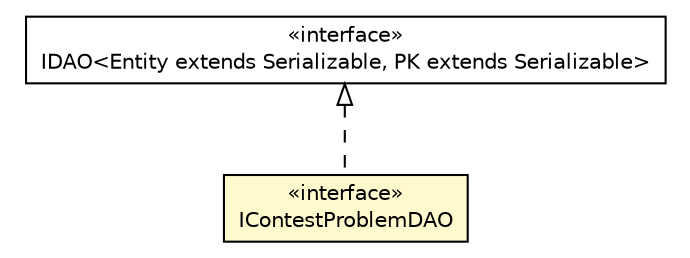#!/usr/local/bin/dot
#
# Class diagram 
# Generated by UMLGraph version 5.1 (http://www.umlgraph.org/)
#

digraph G {
	edge [fontname="Helvetica",fontsize=10,labelfontname="Helvetica",labelfontsize=10];
	node [fontname="Helvetica",fontsize=10,shape=plaintext];
	nodesep=0.25;
	ranksep=0.5;
	// cn.edu.uestc.acmicpc.db.dao.iface.IContestProblemDAO
	c6190 [label=<<table title="cn.edu.uestc.acmicpc.db.dao.iface.IContestProblemDAO" border="0" cellborder="1" cellspacing="0" cellpadding="2" port="p" bgcolor="lemonChiffon" href="./IContestProblemDAO.html">
		<tr><td><table border="0" cellspacing="0" cellpadding="1">
<tr><td align="center" balign="center"> &#171;interface&#187; </td></tr>
<tr><td align="center" balign="center"> IContestProblemDAO </td></tr>
		</table></td></tr>
		</table>>, fontname="Helvetica", fontcolor="black", fontsize=10.0];
	// cn.edu.uestc.acmicpc.db.dao.iface.IDAO<Entity extends java.io.Serializable, PK extends java.io.Serializable>
	c6203 [label=<<table title="cn.edu.uestc.acmicpc.db.dao.iface.IDAO" border="0" cellborder="1" cellspacing="0" cellpadding="2" port="p" href="./IDAO.html">
		<tr><td><table border="0" cellspacing="0" cellpadding="1">
<tr><td align="center" balign="center"> &#171;interface&#187; </td></tr>
<tr><td align="center" balign="center"> IDAO&lt;Entity extends Serializable, PK extends Serializable&gt; </td></tr>
		</table></td></tr>
		</table>>, fontname="Helvetica", fontcolor="black", fontsize=10.0];
	//cn.edu.uestc.acmicpc.db.dao.iface.IContestProblemDAO implements cn.edu.uestc.acmicpc.db.dao.iface.IDAO<Entity extends java.io.Serializable, PK extends java.io.Serializable>
	c6203:p -> c6190:p [dir=back,arrowtail=empty,style=dashed];
}

